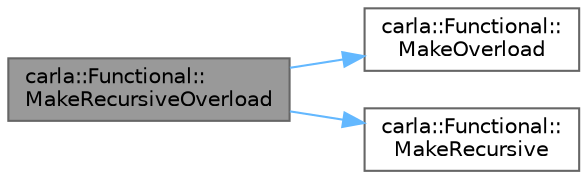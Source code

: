 digraph "carla::Functional::MakeRecursiveOverload"
{
 // INTERACTIVE_SVG=YES
 // LATEX_PDF_SIZE
  bgcolor="transparent";
  edge [fontname=Helvetica,fontsize=10,labelfontname=Helvetica,labelfontsize=10];
  node [fontname=Helvetica,fontsize=10,shape=box,height=0.2,width=0.4];
  rankdir="LR";
  Node1 [id="Node000001",label="carla::Functional::\lMakeRecursiveOverload",height=0.2,width=0.4,color="gray40", fillcolor="grey60", style="filled", fontcolor="black",tooltip=" "];
  Node1 -> Node2 [id="edge1_Node000001_Node000002",color="steelblue1",style="solid",tooltip=" "];
  Node2 [id="Node000002",label="carla::Functional::\lMakeOverload",height=0.2,width=0.4,color="grey40", fillcolor="white", style="filled",URL="$dd/d85/classcarla_1_1Functional.html#a8f06a955db6e0d365f9914e649e31a28",tooltip="Creates an \"overloaded callable object\" out of one or more callable objects, each callable object wil..."];
  Node1 -> Node3 [id="edge2_Node000001_Node000003",color="steelblue1",style="solid",tooltip=" "];
  Node3 [id="Node000003",label="carla::Functional::\lMakeRecursive",height=0.2,width=0.4,color="grey40", fillcolor="white", style="filled",URL="$dd/d85/classcarla_1_1Functional.html#a5349ef08dd495ad029a9670fcc8ae2f1",tooltip="Creates a recursive callable object, where the itself is passed as first argument to func."];
}
